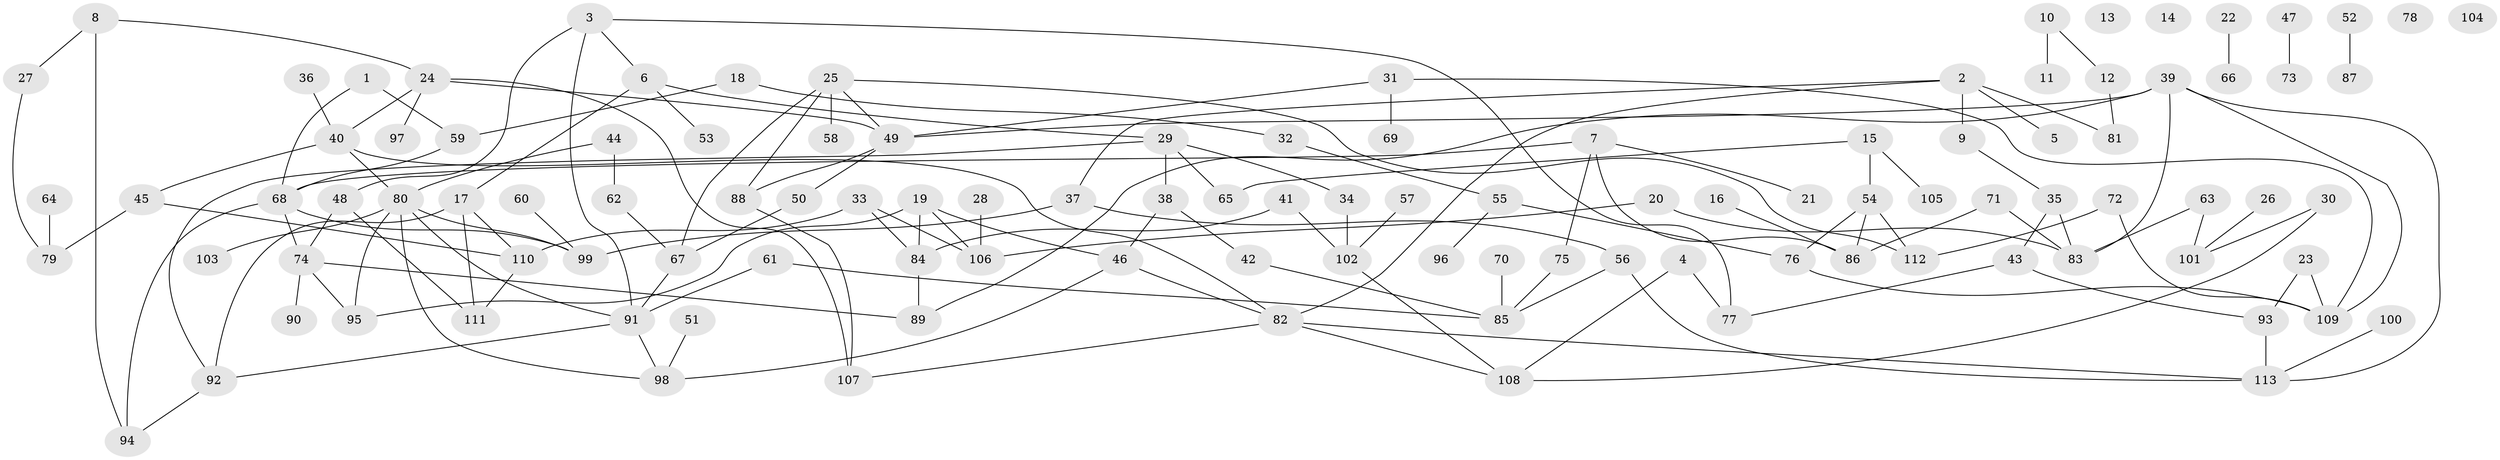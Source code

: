 // coarse degree distribution, {2: 0.2236842105263158, 5: 0.10526315789473684, 6: 0.07894736842105263, 1: 0.21052631578947367, 4: 0.11842105263157894, 3: 0.13157894736842105, 0: 0.07894736842105263, 7: 0.02631578947368421, 8: 0.02631578947368421}
// Generated by graph-tools (version 1.1) at 2025/23/03/03/25 07:23:27]
// undirected, 113 vertices, 152 edges
graph export_dot {
graph [start="1"]
  node [color=gray90,style=filled];
  1;
  2;
  3;
  4;
  5;
  6;
  7;
  8;
  9;
  10;
  11;
  12;
  13;
  14;
  15;
  16;
  17;
  18;
  19;
  20;
  21;
  22;
  23;
  24;
  25;
  26;
  27;
  28;
  29;
  30;
  31;
  32;
  33;
  34;
  35;
  36;
  37;
  38;
  39;
  40;
  41;
  42;
  43;
  44;
  45;
  46;
  47;
  48;
  49;
  50;
  51;
  52;
  53;
  54;
  55;
  56;
  57;
  58;
  59;
  60;
  61;
  62;
  63;
  64;
  65;
  66;
  67;
  68;
  69;
  70;
  71;
  72;
  73;
  74;
  75;
  76;
  77;
  78;
  79;
  80;
  81;
  82;
  83;
  84;
  85;
  86;
  87;
  88;
  89;
  90;
  91;
  92;
  93;
  94;
  95;
  96;
  97;
  98;
  99;
  100;
  101;
  102;
  103;
  104;
  105;
  106;
  107;
  108;
  109;
  110;
  111;
  112;
  113;
  1 -- 59;
  1 -- 68;
  2 -- 5;
  2 -- 9;
  2 -- 37;
  2 -- 81;
  2 -- 82;
  3 -- 6;
  3 -- 48;
  3 -- 77;
  3 -- 91;
  4 -- 77;
  4 -- 108;
  6 -- 17;
  6 -- 29;
  6 -- 53;
  7 -- 21;
  7 -- 68;
  7 -- 75;
  7 -- 86;
  8 -- 24;
  8 -- 27;
  8 -- 94;
  9 -- 35;
  10 -- 11;
  10 -- 12;
  12 -- 81;
  15 -- 54;
  15 -- 65;
  15 -- 105;
  16 -- 86;
  17 -- 92;
  17 -- 110;
  17 -- 111;
  18 -- 32;
  18 -- 59;
  19 -- 46;
  19 -- 84;
  19 -- 95;
  19 -- 106;
  20 -- 83;
  20 -- 106;
  22 -- 66;
  23 -- 93;
  23 -- 109;
  24 -- 40;
  24 -- 49;
  24 -- 97;
  24 -- 107;
  25 -- 49;
  25 -- 58;
  25 -- 67;
  25 -- 88;
  25 -- 112;
  26 -- 101;
  27 -- 79;
  28 -- 106;
  29 -- 34;
  29 -- 38;
  29 -- 65;
  29 -- 92;
  30 -- 101;
  30 -- 108;
  31 -- 49;
  31 -- 69;
  31 -- 109;
  32 -- 55;
  33 -- 84;
  33 -- 106;
  33 -- 110;
  34 -- 102;
  35 -- 43;
  35 -- 83;
  36 -- 40;
  37 -- 56;
  37 -- 99;
  38 -- 42;
  38 -- 46;
  39 -- 49;
  39 -- 83;
  39 -- 89;
  39 -- 109;
  39 -- 113;
  40 -- 45;
  40 -- 80;
  40 -- 82;
  41 -- 84;
  41 -- 102;
  42 -- 85;
  43 -- 77;
  43 -- 93;
  44 -- 62;
  44 -- 80;
  45 -- 79;
  45 -- 110;
  46 -- 82;
  46 -- 98;
  47 -- 73;
  48 -- 74;
  48 -- 111;
  49 -- 50;
  49 -- 88;
  50 -- 67;
  51 -- 98;
  52 -- 87;
  54 -- 76;
  54 -- 86;
  54 -- 112;
  55 -- 76;
  55 -- 96;
  56 -- 85;
  56 -- 113;
  57 -- 102;
  59 -- 68;
  60 -- 99;
  61 -- 85;
  61 -- 91;
  62 -- 67;
  63 -- 83;
  63 -- 101;
  64 -- 79;
  67 -- 91;
  68 -- 74;
  68 -- 94;
  68 -- 99;
  70 -- 85;
  71 -- 83;
  71 -- 86;
  72 -- 109;
  72 -- 112;
  74 -- 89;
  74 -- 90;
  74 -- 95;
  75 -- 85;
  76 -- 109;
  80 -- 91;
  80 -- 95;
  80 -- 98;
  80 -- 99;
  80 -- 103;
  82 -- 107;
  82 -- 108;
  82 -- 113;
  84 -- 89;
  88 -- 107;
  91 -- 92;
  91 -- 98;
  92 -- 94;
  93 -- 113;
  100 -- 113;
  102 -- 108;
  110 -- 111;
}
